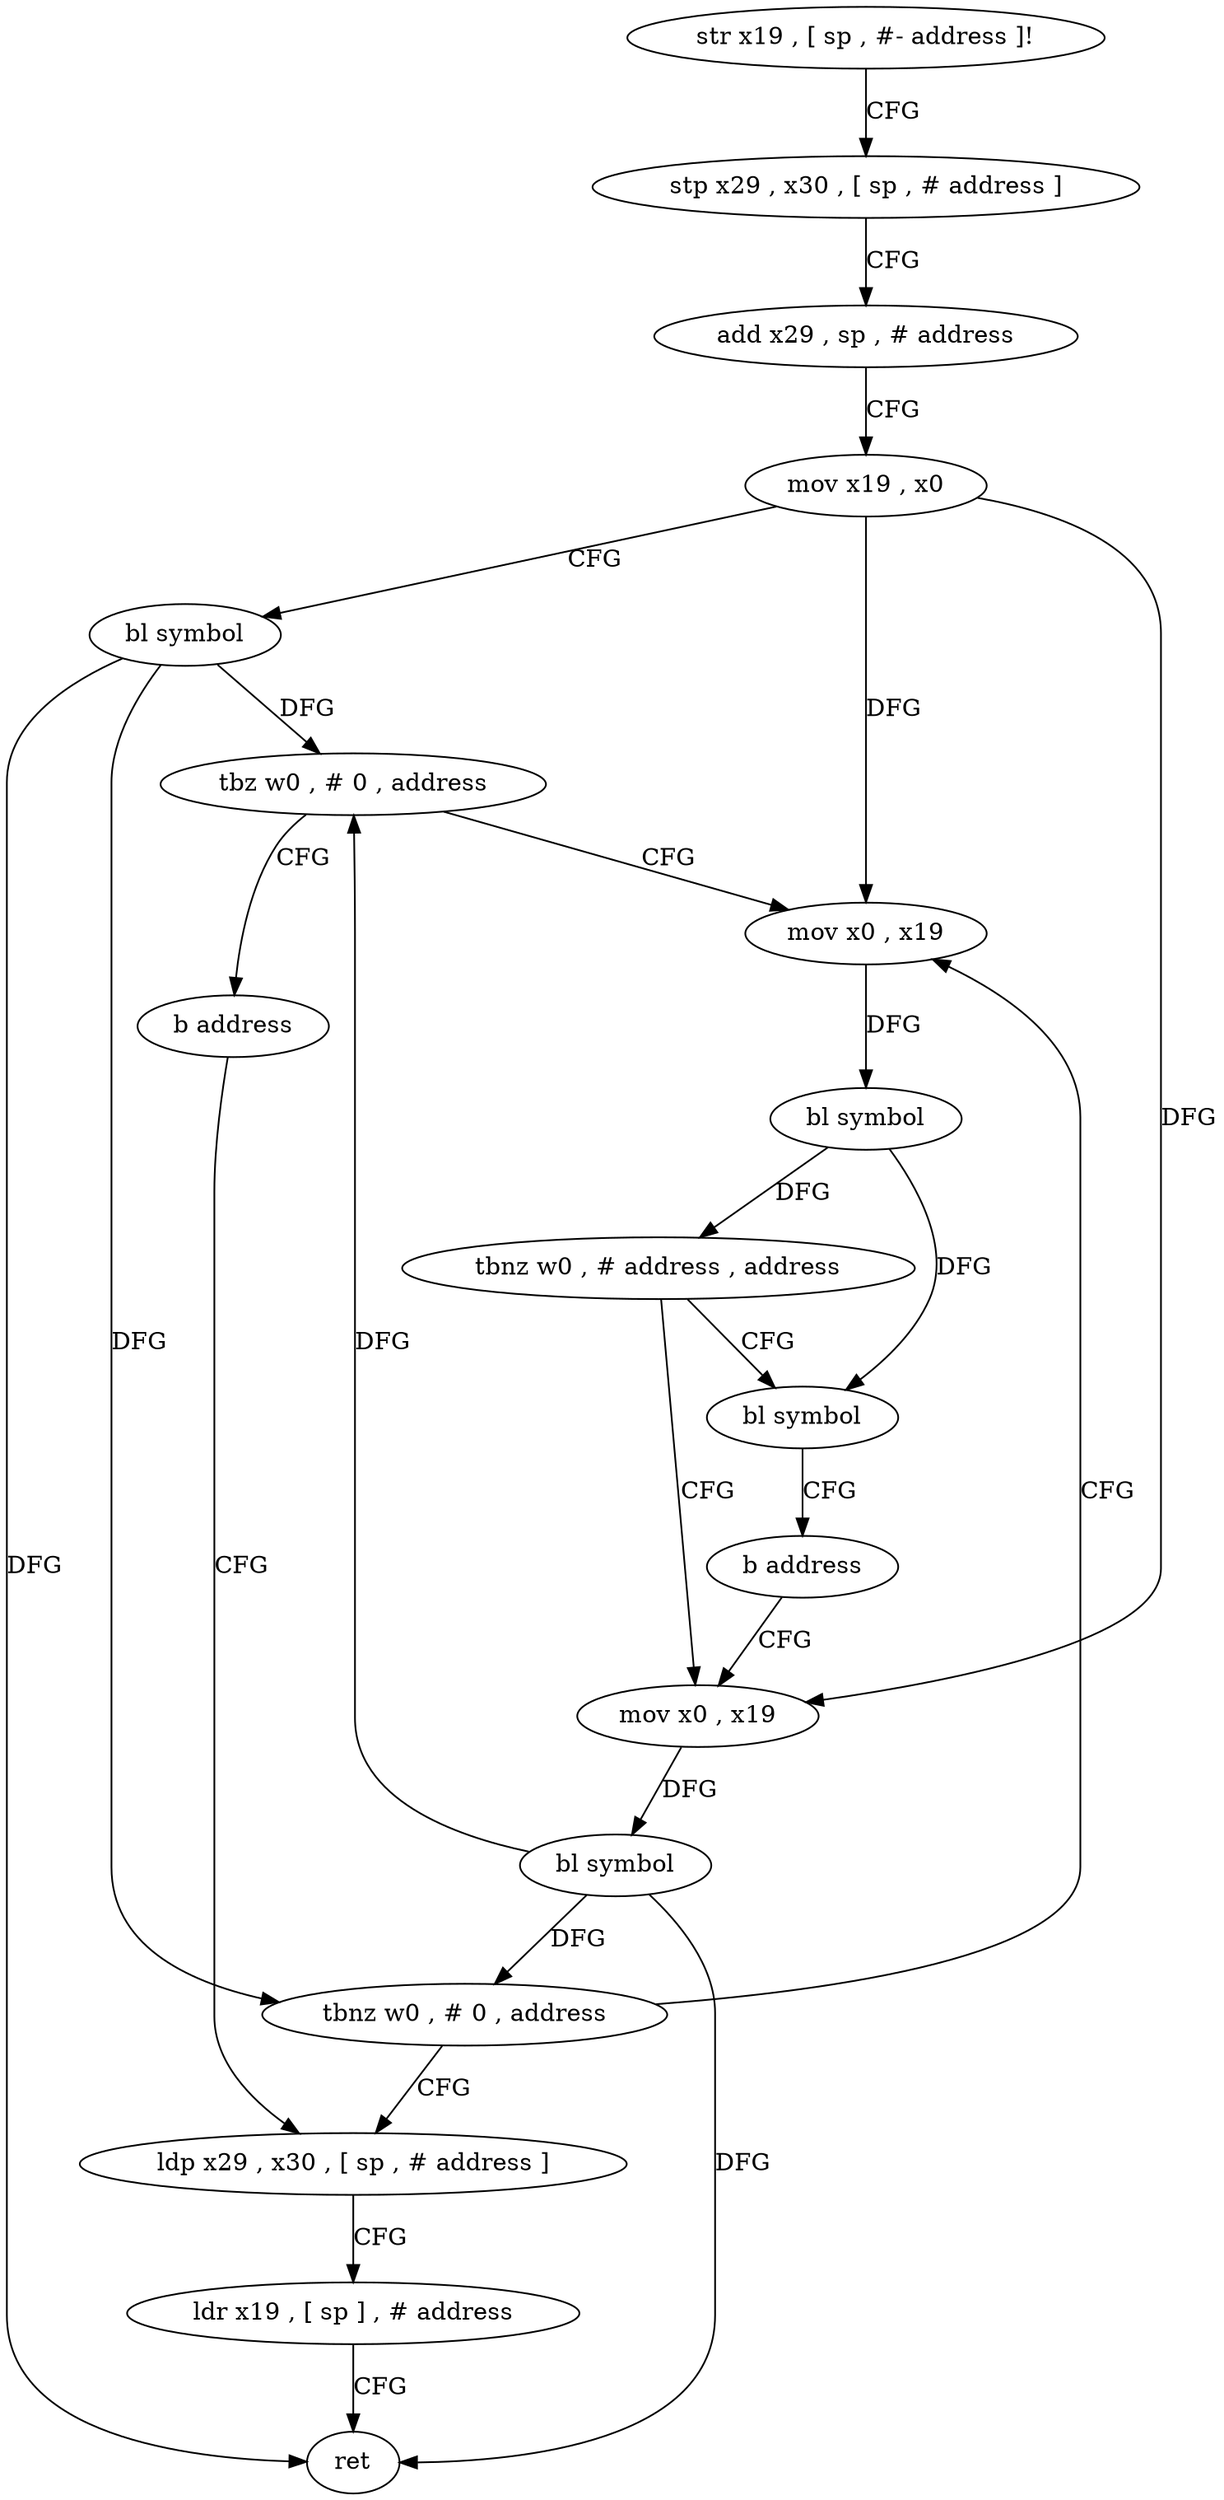 digraph "func" {
"4210716" [label = "str x19 , [ sp , #- address ]!" ]
"4210720" [label = "stp x29 , x30 , [ sp , # address ]" ]
"4210724" [label = "add x29 , sp , # address" ]
"4210728" [label = "mov x19 , x0" ]
"4210732" [label = "bl symbol" ]
"4210736" [label = "tbz w0 , # 0 , address" ]
"4210756" [label = "mov x0 , x19" ]
"4210740" [label = "b address" ]
"4210760" [label = "bl symbol" ]
"4210764" [label = "tbnz w0 , # address , address" ]
"4210744" [label = "mov x0 , x19" ]
"4210768" [label = "bl symbol" ]
"4210776" [label = "ldp x29 , x30 , [ sp , # address ]" ]
"4210748" [label = "bl symbol" ]
"4210752" [label = "tbnz w0 , # 0 , address" ]
"4210772" [label = "b address" ]
"4210780" [label = "ldr x19 , [ sp ] , # address" ]
"4210784" [label = "ret" ]
"4210716" -> "4210720" [ label = "CFG" ]
"4210720" -> "4210724" [ label = "CFG" ]
"4210724" -> "4210728" [ label = "CFG" ]
"4210728" -> "4210732" [ label = "CFG" ]
"4210728" -> "4210756" [ label = "DFG" ]
"4210728" -> "4210744" [ label = "DFG" ]
"4210732" -> "4210736" [ label = "DFG" ]
"4210732" -> "4210752" [ label = "DFG" ]
"4210732" -> "4210784" [ label = "DFG" ]
"4210736" -> "4210756" [ label = "CFG" ]
"4210736" -> "4210740" [ label = "CFG" ]
"4210756" -> "4210760" [ label = "DFG" ]
"4210740" -> "4210776" [ label = "CFG" ]
"4210760" -> "4210764" [ label = "DFG" ]
"4210760" -> "4210768" [ label = "DFG" ]
"4210764" -> "4210744" [ label = "CFG" ]
"4210764" -> "4210768" [ label = "CFG" ]
"4210744" -> "4210748" [ label = "DFG" ]
"4210768" -> "4210772" [ label = "CFG" ]
"4210776" -> "4210780" [ label = "CFG" ]
"4210748" -> "4210752" [ label = "DFG" ]
"4210748" -> "4210736" [ label = "DFG" ]
"4210748" -> "4210784" [ label = "DFG" ]
"4210752" -> "4210776" [ label = "CFG" ]
"4210752" -> "4210756" [ label = "CFG" ]
"4210772" -> "4210744" [ label = "CFG" ]
"4210780" -> "4210784" [ label = "CFG" ]
}
